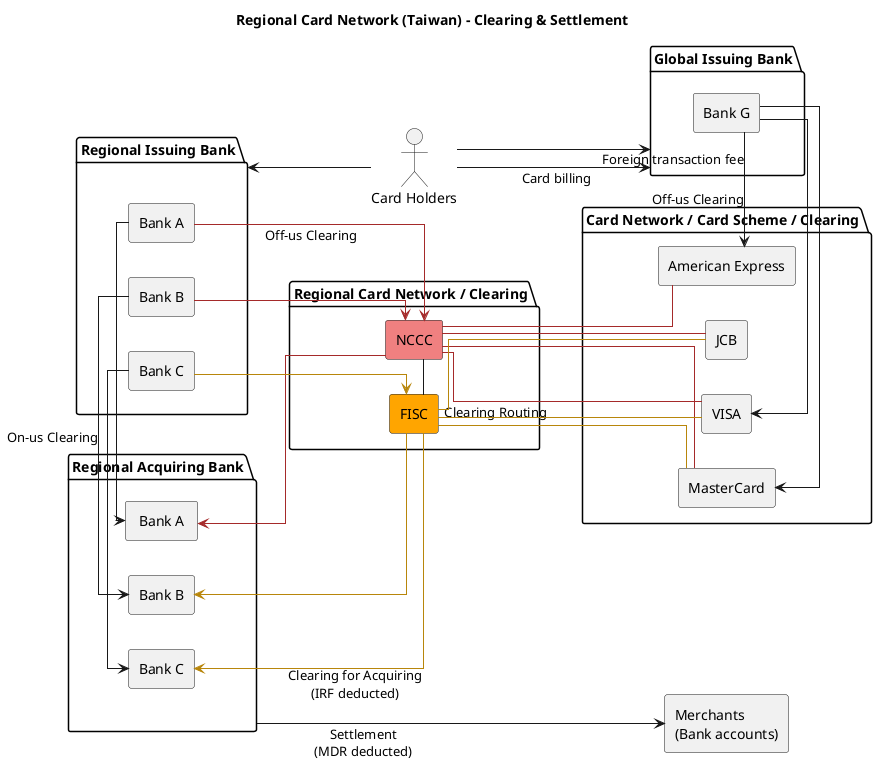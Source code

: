 @startuml
skinparam linetype polyline
skinparam linetype ortho
left to right direction

title "Regional Card Network (Taiwan) - Clearing & Settlement"

actor "Card Holders" as user
agent "Merchants \n(Bank accounts)" as merchant
package "Card Network / Card Scheme / Clearing" as ccnet {
  agent "VISA" as visa
  agent "MasterCard" as mc
  agent "JCB" as jcb
  agent "American Express" as axp
}
package "Regional Card Network / Clearing" as ccnet_local {
  agent "NCCC" as nccc #lightcoral
  agent "FISC" as fisc #orange
}
package "Global Issuing Bank" as issuer_global {
  agent "Bank G" as issuer_global_a
}
package "Regional Issuing Bank" as issuer_local {
  agent "Bank A" as issuer_a
  agent "Bank C" as issuer_b
  agent "Bank B" as issuer_c
}
package "Regional Acquiring Bank" as acquirer_local {
  agent " Bank A " as acquirer_a
  agent "Bank C" as acquirer_b
  agent "Bank B" as acquirer_c
}

nccc - fisc
nccc --[#brown] visa: Clearing Routing
nccc --[#brown] mc
nccc --[#brown] jcb
nccc --[#brown] axp
fisc --[#darkGoldenRod] visa
fisc --[#darkGoldenRod] mc
fisc -[#darkGoldenRod] jcb

issuer_a --[#brown]> nccc: Off-us Clearing
acquirer_a <--[#brown] nccc
issuer_b --[#darkGoldenRod]> fisc
acquirer_b <--[#darkGoldenRod] fisc: Clearing for Acquiring\n(IRF deducted)
issuer_c --[#brown]> nccc
acquirer_c <--[#darkGoldenRod] fisc

issuer_a -> acquirer_a
issuer_b -> acquirer_b
issuer_c -> acquirer_c: On-us Clearing

issuer_global_a -right-> visa
issuer_global_a -right-> mc
issuer_global_a -right-> axp: Off-us Clearing

acquirer_local ---> merchant: Settlement\n(MDR deducted)

user -down-> issuer_global: Card billing
user -down-> issuer_global: Foreign transaction fee 
user -up-> issuer_local
@enduml
